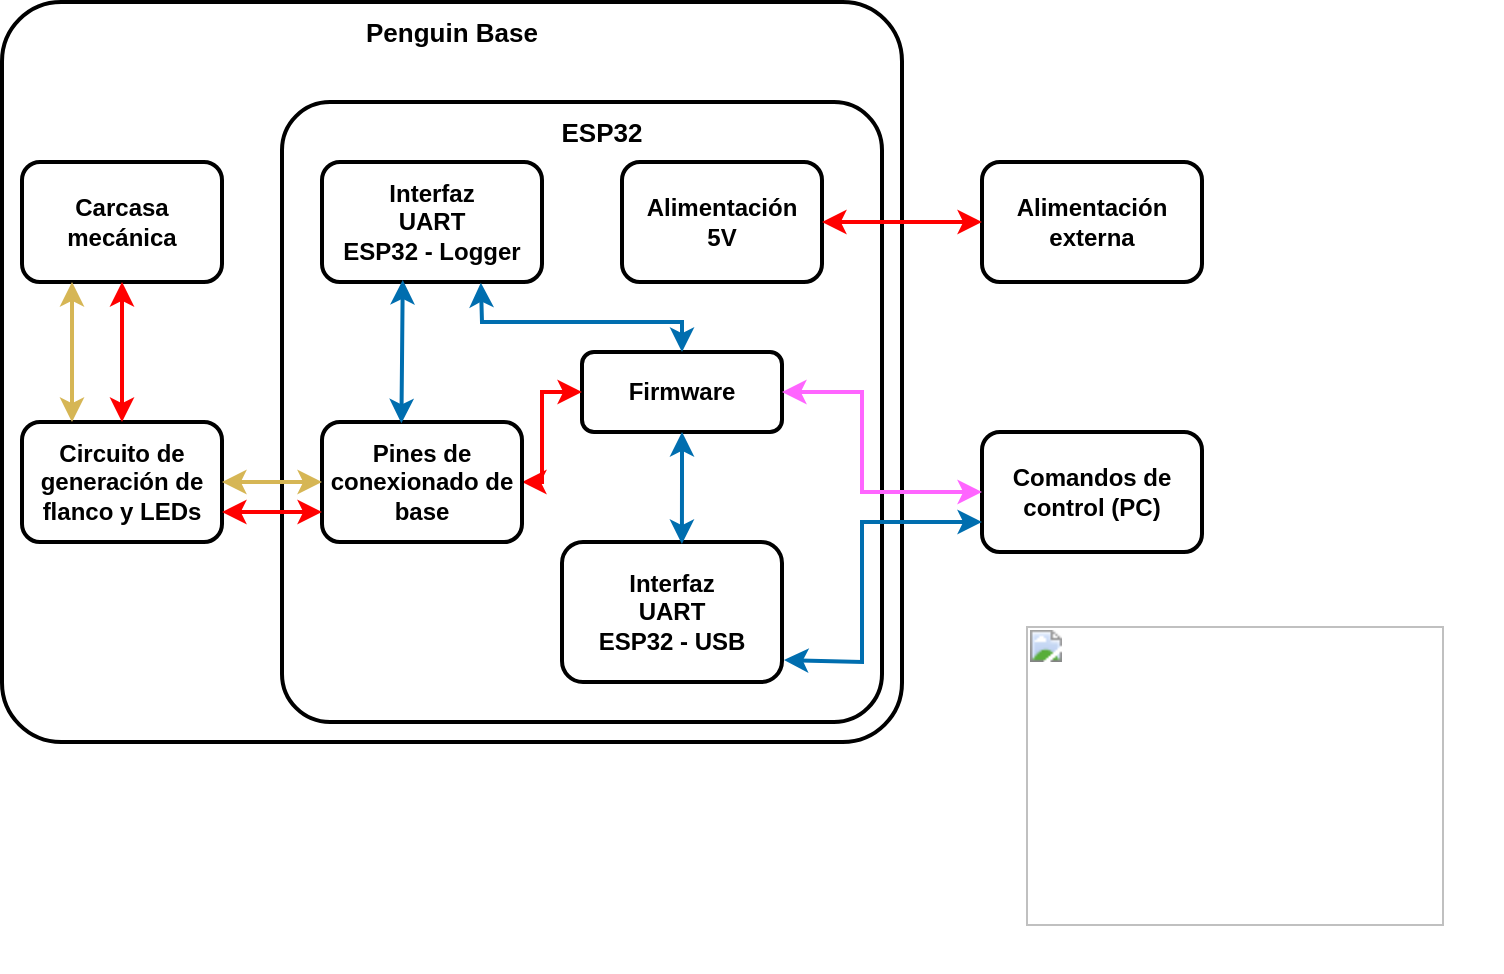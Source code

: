 <mxfile version="22.0.2" type="google">
  <diagram name="Page-1" id="AZl5n2Z-xv-6YmWAkerQ">
    <mxGraphModel grid="1" page="1" gridSize="10" guides="1" tooltips="1" connect="1" arrows="1" fold="1" pageScale="1" pageWidth="827" pageHeight="1169" math="0" shadow="0">
      <root>
        <mxCell id="0" />
        <mxCell id="1" parent="0" />
        <mxCell id="QTVVxxZJfvImXtELBVtT-2" value="" style="rounded=1;whiteSpace=wrap;html=1;arcSize=8;fillColor=none;strokeWidth=2;" vertex="1" parent="1">
          <mxGeometry x="150" y="190" width="450" height="370" as="geometry" />
        </mxCell>
        <mxCell id="9Rn9oVYCQtDBo2JNrY6k-44" value="" style="rounded=1;whiteSpace=wrap;html=1;arcSize=8;fillColor=none;strokeWidth=2;" vertex="1" parent="1">
          <mxGeometry x="290" y="240" width="300" height="310" as="geometry" />
        </mxCell>
        <mxCell id="9Rn9oVYCQtDBo2JNrY6k-2" value="&lt;b&gt;Interfaz&lt;br&gt;UART&lt;br&gt;ESP32 - USB&lt;br&gt;&lt;/b&gt;" style="rounded=1;whiteSpace=wrap;html=1;fillColor=none;strokeWidth=2;" vertex="1" parent="1">
          <mxGeometry x="430" y="460" width="110" height="70" as="geometry" />
        </mxCell>
        <mxCell id="9Rn9oVYCQtDBo2JNrY6k-4" value="&lt;b&gt;Interfaz&lt;br&gt;UART&lt;br&gt;ESP32 - Logger&lt;br&gt;&lt;/b&gt;" style="rounded=1;whiteSpace=wrap;html=1;fillColor=none;strokeWidth=2;" vertex="1" parent="1">
          <mxGeometry x="310" y="270" width="110" height="60" as="geometry" />
        </mxCell>
        <mxCell id="9Rn9oVYCQtDBo2JNrY6k-6" value="&lt;b&gt;Firmware&lt;/b&gt;" style="rounded=1;whiteSpace=wrap;html=1;fillColor=none;strokeWidth=2;" vertex="1" parent="1">
          <mxGeometry x="440" y="365" width="100" height="40" as="geometry" />
        </mxCell>
        <mxCell id="9Rn9oVYCQtDBo2JNrY6k-7" value="&lt;b&gt;Alimentación&lt;br&gt;5V&lt;br&gt;&lt;/b&gt;" style="rounded=1;whiteSpace=wrap;html=1;fillColor=none;strokeWidth=2;" vertex="1" parent="1">
          <mxGeometry x="460" y="270" width="100" height="60" as="geometry" />
        </mxCell>
        <mxCell id="9Rn9oVYCQtDBo2JNrY6k-8" value="ESP32" style="text;html=1;strokeColor=none;fillColor=none;align=center;verticalAlign=middle;whiteSpace=wrap;rounded=0;fontStyle=1;fontSize=13;" vertex="1" parent="1">
          <mxGeometry x="420" y="240" width="60" height="30" as="geometry" />
        </mxCell>
        <mxCell id="9Rn9oVYCQtDBo2JNrY6k-9" value="Alimentación externa" style="rounded=1;whiteSpace=wrap;html=1;fontStyle=1;fillColor=none;strokeWidth=2;" vertex="1" parent="1">
          <mxGeometry x="640" y="270" width="110" height="60" as="geometry" />
        </mxCell>
        <mxCell id="gq82XVnaDERFkmPNpvWh-1" value="" style="endArrow=classic;startArrow=classic;html=1;rounded=0;entryX=0.722;entryY=1.007;entryDx=0;entryDy=0;exitX=0.5;exitY=0;exitDx=0;exitDy=0;fillColor=#dae8fc;strokeColor=#006eaf;strokeWidth=2;entryPerimeter=0;" edge="1" parent="1" source="9Rn9oVYCQtDBo2JNrY6k-6" target="9Rn9oVYCQtDBo2JNrY6k-4">
          <mxGeometry width="50" height="50" relative="1" as="geometry">
            <mxPoint x="350" y="390" as="sourcePoint" />
            <mxPoint x="400" y="340" as="targetPoint" />
            <Array as="points">
              <mxPoint x="490" y="350" />
              <mxPoint x="390" y="350" />
            </Array>
          </mxGeometry>
        </mxCell>
        <mxCell id="gq82XVnaDERFkmPNpvWh-17" value="" style="endArrow=classic;startArrow=classic;html=1;rounded=0;fillColor=#e51400;strokeColor=#ff0000;exitX=0;exitY=0.5;exitDx=0;exitDy=0;strokeWidth=2;" edge="1" parent="1" source="9Rn9oVYCQtDBo2JNrY6k-9">
          <mxGeometry width="50" height="50" relative="1" as="geometry">
            <mxPoint x="580" y="299.66" as="sourcePoint" />
            <mxPoint x="560" y="300" as="targetPoint" />
            <Array as="points" />
          </mxGeometry>
        </mxCell>
        <mxCell id="gq82XVnaDERFkmPNpvWh-18" value="" style="endArrow=classic;startArrow=classic;html=1;rounded=0;exitX=0.545;exitY=0.014;exitDx=0;exitDy=0;fillColor=#dae8fc;strokeColor=#006eaf;exitPerimeter=0;entryX=0.5;entryY=1;entryDx=0;entryDy=0;strokeWidth=2;" edge="1" parent="1" source="9Rn9oVYCQtDBo2JNrY6k-2" target="9Rn9oVYCQtDBo2JNrY6k-6">
          <mxGeometry width="50" height="50" relative="1" as="geometry">
            <mxPoint x="505" y="450" as="sourcePoint" />
            <mxPoint x="440" y="420" as="targetPoint" />
            <Array as="points">
              <mxPoint x="490" y="430" />
            </Array>
          </mxGeometry>
        </mxCell>
        <mxCell id="gq82XVnaDERFkmPNpvWh-20" value="" style="endArrow=classic;startArrow=classic;html=1;rounded=0;fillColor=#e3c800;strokeColor=#ff0000;exitX=0;exitY=0.5;exitDx=0;exitDy=0;entryX=1;entryY=0.5;entryDx=0;entryDy=0;strokeWidth=2;" edge="1" parent="1" source="9Rn9oVYCQtDBo2JNrY6k-6" target="gq82XVnaDERFkmPNpvWh-21">
          <mxGeometry width="50" height="50" relative="1" as="geometry">
            <mxPoint x="414" y="330.0" as="sourcePoint" />
            <mxPoint x="374" y="330.0" as="targetPoint" />
            <Array as="points">
              <mxPoint x="420" y="385" />
              <mxPoint x="420" y="430" />
            </Array>
          </mxGeometry>
        </mxCell>
        <mxCell id="gq82XVnaDERFkmPNpvWh-21" value="&lt;b&gt;Pines de conexionado de base&lt;br&gt;&lt;/b&gt;" style="rounded=1;whiteSpace=wrap;html=1;fillColor=none;strokeWidth=2;" vertex="1" parent="1">
          <mxGeometry x="310" y="400" width="100" height="60" as="geometry" />
        </mxCell>
        <mxCell id="QTVVxxZJfvImXtELBVtT-3" value="Penguin Base" style="text;html=1;strokeColor=none;fillColor=none;align=center;verticalAlign=middle;whiteSpace=wrap;rounded=0;fontStyle=1;fontSize=13;" vertex="1" parent="1">
          <mxGeometry x="320" y="190" width="110" height="30" as="geometry" />
        </mxCell>
        <mxCell id="QTVVxxZJfvImXtELBVtT-5" value="&lt;b&gt;Circuito de generación de flanco y LEDs&lt;br&gt;&lt;/b&gt;" style="rounded=1;whiteSpace=wrap;html=1;fillColor=none;strokeWidth=2;" vertex="1" parent="1">
          <mxGeometry x="160" y="400" width="100" height="60" as="geometry" />
        </mxCell>
        <mxCell id="QTVVxxZJfvImXtELBVtT-6" value="&lt;b&gt;Carcasa mecánica&lt;br&gt;&lt;/b&gt;" style="rounded=1;whiteSpace=wrap;html=1;fillColor=none;strokeWidth=2;" vertex="1" parent="1">
          <mxGeometry x="160" y="270" width="100" height="60" as="geometry" />
        </mxCell>
        <mxCell id="QTVVxxZJfvImXtELBVtT-7" value="&lt;b style=&quot;font-weight:normal;&quot; id=&quot;docs-internal-guid-3aa9e8a3-7fff-04fa-111c-c67ce87da1d9&quot;&gt;&lt;img width=&quot;209px;&quot; height=&quot;150px;&quot; src=&quot;https://lh3.googleusercontent.com/1NymbBxcuRAWxlI5xRpDBcF56YjGhpPv8KYNwc2ijHKTR7FOclTJv0LeVxA07fu84Np8yUpcPSwtrPgf3KpxVpDTsIoAGr-PkAglItJiX35SD9WWQZxViMtYZiDWEKWCXlxAk_K_mAY9IzihoSbkqsP6nA=s2048&quot;&gt;&lt;/b&gt;" style="text;whiteSpace=wrap;html=1;" vertex="1" parent="1">
          <mxGeometry x="660" y="495" width="240" height="180" as="geometry" />
        </mxCell>
        <mxCell id="QTVVxxZJfvImXtELBVtT-9" value="Comandos de control (PC)" style="rounded=1;whiteSpace=wrap;html=1;fontStyle=1;fillColor=none;strokeWidth=2;" vertex="1" parent="1">
          <mxGeometry x="640" y="405" width="110" height="60" as="geometry" />
        </mxCell>
        <mxCell id="QTVVxxZJfvImXtELBVtT-10" value="" style="endArrow=classic;startArrow=classic;html=1;rounded=0;exitX=1;exitY=0.5;exitDx=0;exitDy=0;fillColor=#dae8fc;strokeColor=#ff65ff;entryX=0;entryY=0.5;entryDx=0;entryDy=0;strokeWidth=2;" edge="1" parent="1" source="9Rn9oVYCQtDBo2JNrY6k-6" target="QTVVxxZJfvImXtELBVtT-9">
          <mxGeometry width="50" height="50" relative="1" as="geometry">
            <mxPoint x="500" y="471" as="sourcePoint" />
            <mxPoint x="500" y="415" as="targetPoint" />
            <Array as="points">
              <mxPoint x="580" y="385" />
              <mxPoint x="580" y="435" />
            </Array>
          </mxGeometry>
        </mxCell>
        <mxCell id="QTVVxxZJfvImXtELBVtT-11" value="" style="endArrow=classic;startArrow=classic;html=1;rounded=0;fillColor=#e3c800;strokeColor=#d6b655;entryX=1;entryY=0.5;entryDx=0;entryDy=0;strokeWidth=2;exitX=0;exitY=0.5;exitDx=0;exitDy=0;" edge="1" parent="1" source="gq82XVnaDERFkmPNpvWh-21" target="QTVVxxZJfvImXtELBVtT-5">
          <mxGeometry width="50" height="50" relative="1" as="geometry">
            <mxPoint x="359" y="485" as="sourcePoint" />
            <mxPoint x="329" y="530" as="targetPoint" />
            <Array as="points">
              <mxPoint x="290" y="430" />
            </Array>
          </mxGeometry>
        </mxCell>
        <mxCell id="QTVVxxZJfvImXtELBVtT-20" value="" style="endArrow=classic;startArrow=classic;html=1;rounded=0;fillColor=#e51400;strokeColor=#ff0000;strokeWidth=2;entryX=0.5;entryY=1;entryDx=0;entryDy=0;" edge="1" parent="1" source="QTVVxxZJfvImXtELBVtT-5" target="QTVVxxZJfvImXtELBVtT-6">
          <mxGeometry width="50" height="50" relative="1" as="geometry">
            <mxPoint x="650" y="310" as="sourcePoint" />
            <mxPoint x="570" y="310" as="targetPoint" />
            <Array as="points" />
          </mxGeometry>
        </mxCell>
        <mxCell id="QTVVxxZJfvImXtELBVtT-21" value="" style="endArrow=classic;startArrow=classic;html=1;rounded=0;fillColor=#e3c800;strokeColor=#d6b655;entryX=0.25;entryY=0;entryDx=0;entryDy=0;strokeWidth=2;exitX=0.25;exitY=1;exitDx=0;exitDy=0;" edge="1" parent="1" source="QTVVxxZJfvImXtELBVtT-6" target="QTVVxxZJfvImXtELBVtT-5">
          <mxGeometry width="50" height="50" relative="1" as="geometry">
            <mxPoint x="320" y="440" as="sourcePoint" />
            <mxPoint x="270" y="440" as="targetPoint" />
            <Array as="points" />
          </mxGeometry>
        </mxCell>
        <mxCell id="QTVVxxZJfvImXtELBVtT-22" value="" style="endArrow=classic;startArrow=classic;html=1;rounded=0;exitX=1.009;exitY=0.843;exitDx=0;exitDy=0;fillColor=#dae8fc;strokeColor=#006eaf;entryX=0;entryY=0.75;entryDx=0;entryDy=0;strokeWidth=2;exitPerimeter=0;" edge="1" parent="1" source="9Rn9oVYCQtDBo2JNrY6k-2" target="QTVVxxZJfvImXtELBVtT-9">
          <mxGeometry width="50" height="50" relative="1" as="geometry">
            <mxPoint x="500" y="471" as="sourcePoint" />
            <mxPoint x="500" y="415" as="targetPoint" />
            <Array as="points">
              <mxPoint x="580" y="520" />
              <mxPoint x="580" y="450" />
            </Array>
          </mxGeometry>
        </mxCell>
        <mxCell id="QTVVxxZJfvImXtELBVtT-23" value="" style="endArrow=classic;startArrow=classic;html=1;rounded=0;entryX=0.367;entryY=0.983;entryDx=0;entryDy=0;exitX=0.397;exitY=0.011;exitDx=0;exitDy=0;fillColor=#dae8fc;strokeColor=#006eaf;strokeWidth=2;entryPerimeter=0;exitPerimeter=0;" edge="1" parent="1" source="gq82XVnaDERFkmPNpvWh-21" target="9Rn9oVYCQtDBo2JNrY6k-4">
          <mxGeometry width="50" height="50" relative="1" as="geometry">
            <mxPoint x="500" y="375" as="sourcePoint" />
            <mxPoint x="399" y="340" as="targetPoint" />
            <Array as="points">
              <mxPoint x="350" y="370" />
            </Array>
          </mxGeometry>
        </mxCell>
        <mxCell id="QTVVxxZJfvImXtELBVtT-24" value="" style="endArrow=classic;startArrow=classic;html=1;rounded=0;fillColor=#e51400;strokeColor=#ff0000;strokeWidth=2;entryX=0;entryY=0.75;entryDx=0;entryDy=0;exitX=1;exitY=0.75;exitDx=0;exitDy=0;" edge="1" parent="1" source="QTVVxxZJfvImXtELBVtT-5" target="gq82XVnaDERFkmPNpvWh-21">
          <mxGeometry width="50" height="50" relative="1" as="geometry">
            <mxPoint x="220" y="410" as="sourcePoint" />
            <mxPoint x="220" y="340" as="targetPoint" />
            <Array as="points" />
          </mxGeometry>
        </mxCell>
      </root>
    </mxGraphModel>
  </diagram>
</mxfile>
